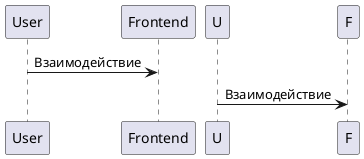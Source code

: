 

@startuml Название переменных

'хороший пример
User -> Frontend : Взаимодействие

'плохой пример
U -> F : Взаимодействие


@enduml